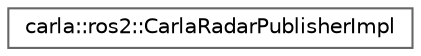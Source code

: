 digraph "类继承关系图"
{
 // INTERACTIVE_SVG=YES
 // LATEX_PDF_SIZE
  bgcolor="transparent";
  edge [fontname=Helvetica,fontsize=10,labelfontname=Helvetica,labelfontsize=10];
  node [fontname=Helvetica,fontsize=10,shape=box,height=0.2,width=0.4];
  rankdir="LR";
  Node0 [id="Node000000",label="carla::ros2::CarlaRadarPublisherImpl",height=0.2,width=0.4,color="grey40", fillcolor="white", style="filled",URL="$da/d52/structcarla_1_1ros2_1_1CarlaRadarPublisherImpl.html",tooltip=" "];
}
